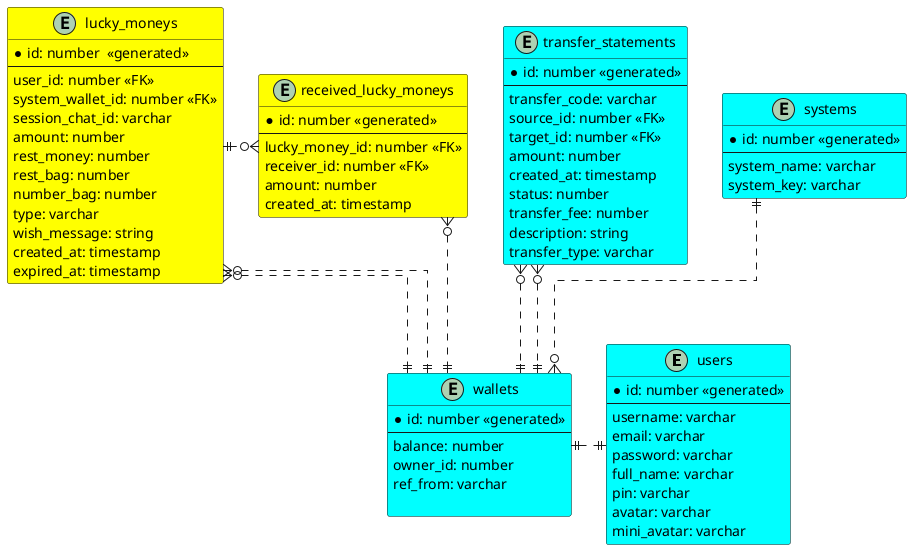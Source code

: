 	
@startuml

' hide the spot
' hide circle

' avoid problems with angled crows feet
skinparam linetype ortho

entity "users" as users #Aqua{
    *id: number <<generated>>
    --
    username: varchar
    email: varchar
    password: varchar
    full_name: varchar
    pin: varchar
    avatar: varchar
    mini_avatar: varchar
}

' LuckyMoney system: 
' - system_name: LuckyMoney
' - system_key: 
' ----> Request Auth system -> JWToken system 
' LuckyMoney vS Payment 
' LuckyMoney ----> Request Auth system -> JWToken system
' LuckyMoney dùng JWToken vừa có để request danh sách  wallets của nó
' sử dụng list wallets này ntn thì tuỳ nó 

' LuckyMoney request lên payment chuyển tiền. Tới... với cái
' wallet id nào của nó  

entity "systems" #Aqua{
    *id: number <<generated>>
    --
    system_name: varchar
    system_key: varchar
}


entity "wallets" as wallets #Aqua{
    *id: number <<generated>>
    --
    balance: number    
    owner_id: number
    ref_from: varchar
    
}

entity "transfer_statements" as transfer_statements #Aqua {
    *id: number <<generated>>
    --
    transfer_code: varchar
    source_id: number <<FK>>
    target_id: number <<FK>>
    amount: number
    created_at: timestamp
    status: number
    transfer_fee: number
    description: string
    transfer_type: varchar
}

entity "lucky_moneys" as lucky_moneys #Yellow{
    *id: number  <<generated>>
    --
    user_id: number <<FK>>
    system_wallet_id: number <<FK>>
    session_chat_id: varchar
    amount: number
    rest_money: number
    rest_bag: number
    number_bag: number
    type: varchar
    wish_message: string
    created_at: timestamp
    expired_at: timestamp
}

entity "received_lucky_moneys" as received_luckey_moneys #Yellow{
    *id: number <<generated>>
    --
    lucky_money_id: number <<FK>>
    receiver_id: number <<FK>>
    amount: number
    created_at: timestamp
}

wallets ||.up.o{ transfer_statements
wallets ||.up.o{ transfer_statements

wallets ||.up.o{ lucky_moneys
wallets ||.up.o{ lucky_moneys

wallets ||.up.o{ received_luckey_moneys

users ||.left.|| wallets

systems ||..o{ wallets


lucky_moneys ||.right.o{ received_luckey_moneys


@enduml